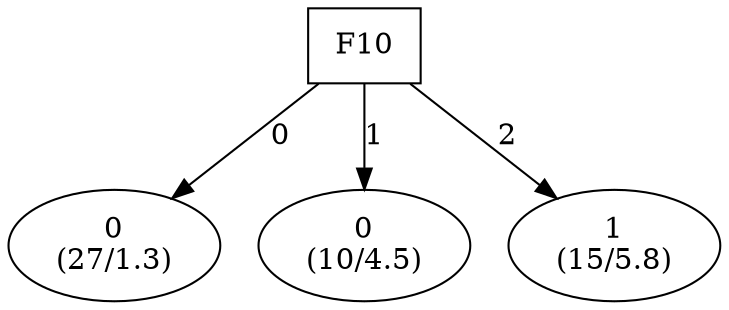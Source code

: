digraph YaDT {
n0 [ shape=box, label="F10\n"]
n0 -> n1 [label="0"]
n1 [ shape=ellipse, label="0\n(27/1.3)"]
n0 -> n2 [label="1"]
n2 [ shape=ellipse, label="0\n(10/4.5)"]
n0 -> n3 [label="2"]
n3 [ shape=ellipse, label="1\n(15/5.8)"]
}
